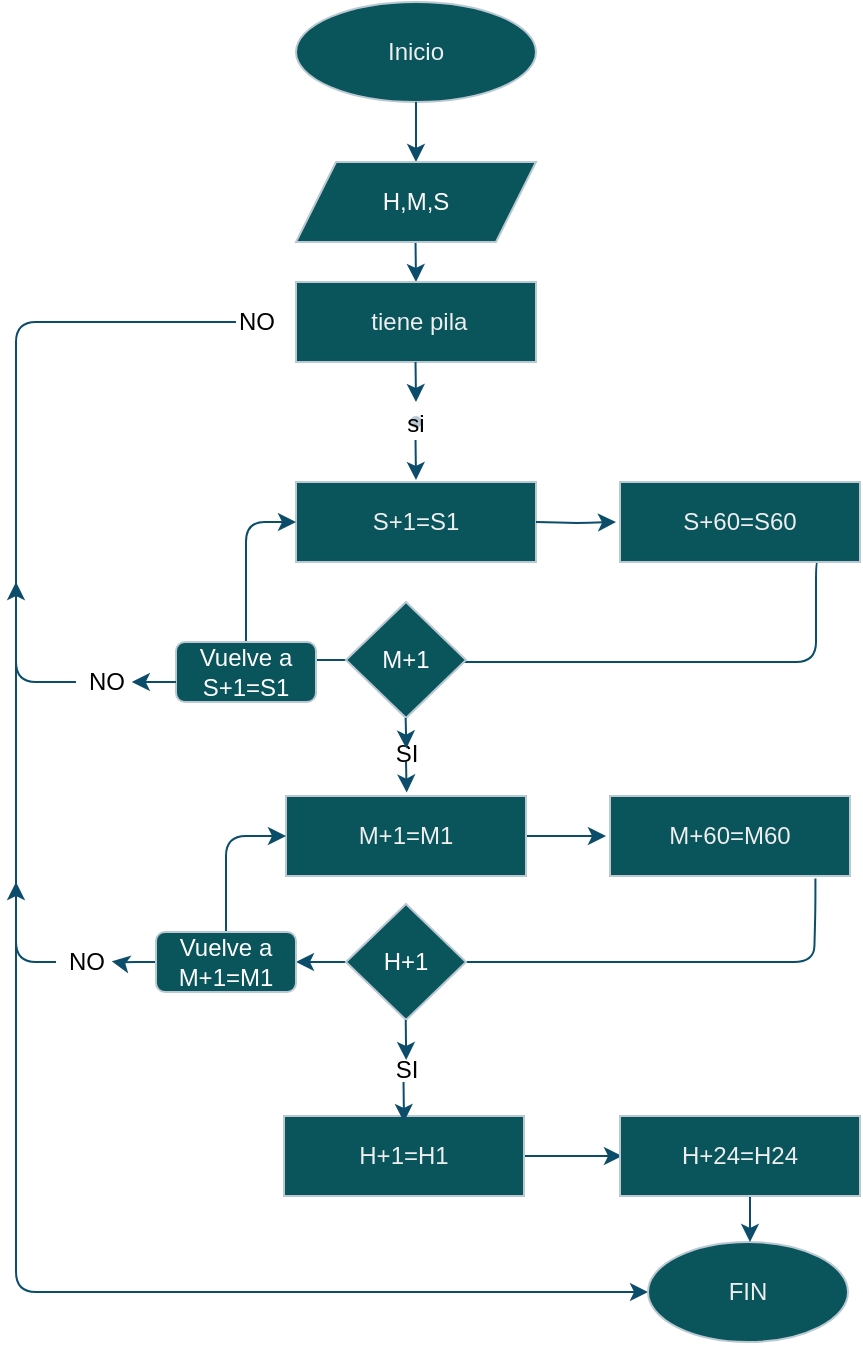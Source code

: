 <mxfile version="14.7.1" type="github">
  <diagram id="sje0wLm2HnywjYUL1JDj" name="Page-1">
    <mxGraphModel dx="654" dy="884" grid="1" gridSize="10" guides="1" tooltips="1" connect="1" arrows="1" fold="1" page="1" pageScale="1" pageWidth="827" pageHeight="1169" math="0" shadow="0">
      <root>
        <mxCell id="0" />
        <mxCell id="1" parent="0" />
        <mxCell id="i27Aa-CV5t0Ea0SbXD6f-1" value="Inicio" style="ellipse;whiteSpace=wrap;html=1;fillColor=#09555B;strokeColor=#BAC8D3;fontColor=#EEEEEE;" vertex="1" parent="1">
          <mxGeometry x="180" y="70" width="120" height="50" as="geometry" />
        </mxCell>
        <mxCell id="i27Aa-CV5t0Ea0SbXD6f-2" value="" style="endArrow=classic;html=1;exitX=0.5;exitY=1;exitDx=0;exitDy=0;strokeColor=#0B4D6A;" edge="1" parent="1" source="i27Aa-CV5t0Ea0SbXD6f-1">
          <mxGeometry width="50" height="50" relative="1" as="geometry">
            <mxPoint x="210" y="410" as="sourcePoint" />
            <mxPoint x="240" y="150" as="targetPoint" />
          </mxGeometry>
        </mxCell>
        <mxCell id="i27Aa-CV5t0Ea0SbXD6f-8" value="" style="endArrow=classic;html=1;exitX=0.5;exitY=1;exitDx=0;exitDy=0;strokeColor=#0B4D6A;" edge="1" parent="1">
          <mxGeometry width="50" height="50" relative="1" as="geometry">
            <mxPoint x="239.76" y="190" as="sourcePoint" />
            <mxPoint x="240" y="210" as="targetPoint" />
          </mxGeometry>
        </mxCell>
        <mxCell id="i27Aa-CV5t0Ea0SbXD6f-21" value="" style="edgeStyle=orthogonalEdgeStyle;curved=0;rounded=1;sketch=0;orthogonalLoop=1;jettySize=auto;html=1;strokeColor=#0B4D6A;entryX=0;entryY=0.5;entryDx=0;entryDy=0;" edge="1" parent="1" target="i27Aa-CV5t0Ea0SbXD6f-19">
          <mxGeometry relative="1" as="geometry">
            <mxPoint x="150" y="230" as="sourcePoint" />
            <mxPoint x="360" y="600" as="targetPoint" />
            <Array as="points">
              <mxPoint x="40" y="230" />
              <mxPoint x="40" y="715" />
            </Array>
          </mxGeometry>
        </mxCell>
        <mxCell id="i27Aa-CV5t0Ea0SbXD6f-9" value="&amp;nbsp;tiene pila" style="rounded=0;whiteSpace=wrap;html=1;fillColor=#09555B;strokeColor=#BAC8D3;fontColor=#EEEEEE;" vertex="1" parent="1">
          <mxGeometry x="180" y="210" width="120" height="40" as="geometry" />
        </mxCell>
        <mxCell id="i27Aa-CV5t0Ea0SbXD6f-11" value="" style="endArrow=classic;html=1;exitX=0.5;exitY=1;exitDx=0;exitDy=0;strokeColor=#0B4D6A;" edge="1" parent="1">
          <mxGeometry width="50" height="50" relative="1" as="geometry">
            <mxPoint x="239.76" y="250" as="sourcePoint" />
            <mxPoint x="240" y="270" as="targetPoint" />
          </mxGeometry>
        </mxCell>
        <mxCell id="i27Aa-CV5t0Ea0SbXD6f-12" value="S+1=S1" style="rounded=0;whiteSpace=wrap;html=1;fillColor=#09555B;strokeColor=#BAC8D3;fontColor=#EEEEEE;" vertex="1" parent="1">
          <mxGeometry x="180" y="310" width="120" height="40" as="geometry" />
        </mxCell>
        <mxCell id="i27Aa-CV5t0Ea0SbXD6f-31" value="" style="edgeStyle=orthogonalEdgeStyle;curved=0;rounded=1;sketch=0;orthogonalLoop=1;jettySize=auto;html=1;fontColor=#000000;strokeColor=#0B4D6A;" edge="1" parent="1" source="i27Aa-CV5t0Ea0SbXD6f-14">
          <mxGeometry relative="1" as="geometry">
            <mxPoint x="335" y="487" as="targetPoint" />
          </mxGeometry>
        </mxCell>
        <mxCell id="i27Aa-CV5t0Ea0SbXD6f-14" value="M+1=M1" style="rounded=0;whiteSpace=wrap;html=1;fillColor=#09555B;strokeColor=#BAC8D3;fontColor=#EEEEEE;" vertex="1" parent="1">
          <mxGeometry x="175" y="467" width="120" height="40" as="geometry" />
        </mxCell>
        <mxCell id="i27Aa-CV5t0Ea0SbXD6f-19" value="FIN" style="ellipse;whiteSpace=wrap;html=1;fillColor=#09555B;strokeColor=#BAC8D3;fontColor=#EEEEEE;" vertex="1" parent="1">
          <mxGeometry x="356" y="690" width="100" height="50" as="geometry" />
        </mxCell>
        <mxCell id="i27Aa-CV5t0Ea0SbXD6f-22" value="si" style="shape=waypoint;sketch=0;size=6;pointerEvents=1;points=[];fillColor=none;resizable=0;rotatable=0;perimeter=centerPerimeter;snapToPoint=1;rounded=0;strokeColor=#BAC8D3;" vertex="1" parent="1">
          <mxGeometry x="220" y="260" width="40" height="40" as="geometry" />
        </mxCell>
        <mxCell id="i27Aa-CV5t0Ea0SbXD6f-23" value="" style="endArrow=classic;html=1;exitX=0.5;exitY=1;exitDx=0;exitDy=0;strokeColor=#0B4D6A;" edge="1" parent="1">
          <mxGeometry width="50" height="50" relative="1" as="geometry">
            <mxPoint x="239.76" y="289" as="sourcePoint" />
            <mxPoint x="240" y="309" as="targetPoint" />
          </mxGeometry>
        </mxCell>
        <mxCell id="i27Aa-CV5t0Ea0SbXD6f-24" value="" style="endArrow=classic;html=1;strokeColor=#0B4D6A;entryX=0.503;entryY=-0.043;entryDx=0;entryDy=0;entryPerimeter=0;" edge="1" parent="1" target="i27Aa-CV5t0Ea0SbXD6f-14">
          <mxGeometry width="50" height="50" relative="1" as="geometry">
            <mxPoint x="235" y="450" as="sourcePoint" />
            <mxPoint x="235" y="460" as="targetPoint" />
          </mxGeometry>
        </mxCell>
        <mxCell id="i27Aa-CV5t0Ea0SbXD6f-25" value="SI" style="text;html=1;align=center;verticalAlign=middle;resizable=0;points=[];autosize=1;strokeColor=none;fontColor=#000000;" vertex="1" parent="1">
          <mxGeometry x="220" y="436" width="30" height="20" as="geometry" />
        </mxCell>
        <mxCell id="i27Aa-CV5t0Ea0SbXD6f-35" value="" style="edgeStyle=orthogonalEdgeStyle;curved=0;rounded=1;sketch=0;orthogonalLoop=1;jettySize=auto;html=1;fontColor=#000000;strokeColor=#0B4D6A;" edge="1" parent="1">
          <mxGeometry relative="1" as="geometry">
            <mxPoint x="293" y="647" as="sourcePoint" />
            <mxPoint x="343" y="647" as="targetPoint" />
          </mxGeometry>
        </mxCell>
        <mxCell id="i27Aa-CV5t0Ea0SbXD6f-26" value="H+1=H1" style="rounded=0;whiteSpace=wrap;html=1;fillColor=#09555B;strokeColor=#BAC8D3;fontColor=#EEEEEE;" vertex="1" parent="1">
          <mxGeometry x="174" y="627" width="120" height="40" as="geometry" />
        </mxCell>
        <mxCell id="i27Aa-CV5t0Ea0SbXD6f-27" value="" style="endArrow=classic;html=1;exitX=0.5;exitY=1;exitDx=0;exitDy=0;strokeColor=#0B4D6A;" edge="1" parent="1">
          <mxGeometry width="50" height="50" relative="1" as="geometry">
            <mxPoint x="407" y="667.0" as="sourcePoint" />
            <mxPoint x="407" y="690" as="targetPoint" />
          </mxGeometry>
        </mxCell>
        <mxCell id="i27Aa-CV5t0Ea0SbXD6f-28" value="" style="endArrow=classic;html=1;exitX=0.5;exitY=1;exitDx=0;exitDy=0;strokeColor=#0B4D6A;" edge="1" parent="1">
          <mxGeometry width="50" height="50" relative="1" as="geometry">
            <mxPoint x="233.76" y="610.0" as="sourcePoint" />
            <mxPoint x="234" y="630.0" as="targetPoint" />
          </mxGeometry>
        </mxCell>
        <mxCell id="i27Aa-CV5t0Ea0SbXD6f-29" value="SI" style="text;html=1;align=center;verticalAlign=middle;resizable=0;points=[];autosize=1;strokeColor=none;fontColor=#000000;" vertex="1" parent="1">
          <mxGeometry x="220" y="594" width="30" height="20" as="geometry" />
        </mxCell>
        <mxCell id="i27Aa-CV5t0Ea0SbXD6f-30" value="M+60=M60" style="whiteSpace=wrap;html=1;rounded=0;fontColor=#EEEEEE;strokeColor=#BAC8D3;fillColor=#09555B;" vertex="1" parent="1">
          <mxGeometry x="337" y="467" width="120" height="40" as="geometry" />
        </mxCell>
        <mxCell id="i27Aa-CV5t0Ea0SbXD6f-32" value="" style="edgeStyle=orthogonalEdgeStyle;curved=0;rounded=1;sketch=0;orthogonalLoop=1;jettySize=auto;html=1;fontColor=#000000;strokeColor=#0B4D6A;" edge="1" parent="1">
          <mxGeometry relative="1" as="geometry">
            <mxPoint x="300" y="330" as="sourcePoint" />
            <mxPoint x="340" y="330" as="targetPoint" />
          </mxGeometry>
        </mxCell>
        <mxCell id="i27Aa-CV5t0Ea0SbXD6f-40" value="" style="edgeStyle=orthogonalEdgeStyle;curved=0;rounded=1;sketch=0;orthogonalLoop=1;jettySize=auto;html=1;fontColor=#000000;strokeColor=#0B4D6A;exitX=0.825;exitY=1.075;exitDx=0;exitDy=0;exitPerimeter=0;entryX=1;entryY=1;entryDx=0;entryDy=0;" edge="1" parent="1" target="i27Aa-CV5t0Ea0SbXD6f-45">
          <mxGeometry relative="1" as="geometry">
            <mxPoint x="441" y="350" as="sourcePoint" />
            <mxPoint x="250" y="376" as="targetPoint" />
            <Array as="points">
              <mxPoint x="440" y="350" />
              <mxPoint x="440" y="400" />
              <mxPoint x="250" y="400" />
              <mxPoint x="250" y="396" />
            </Array>
          </mxGeometry>
        </mxCell>
        <mxCell id="i27Aa-CV5t0Ea0SbXD6f-33" value="S+60=S60" style="whiteSpace=wrap;html=1;rounded=0;fontColor=#EEEEEE;strokeColor=#BAC8D3;fillColor=#09555B;" vertex="1" parent="1">
          <mxGeometry x="342" y="310" width="120" height="40" as="geometry" />
        </mxCell>
        <mxCell id="i27Aa-CV5t0Ea0SbXD6f-34" value="H+24=H24" style="rounded=0;whiteSpace=wrap;html=1;fillColor=#09555B;strokeColor=#BAC8D3;fontColor=#EEEEEE;" vertex="1" parent="1">
          <mxGeometry x="342" y="627" width="120" height="40" as="geometry" />
        </mxCell>
        <mxCell id="i27Aa-CV5t0Ea0SbXD6f-36" value="NO" style="text;html=1;align=center;verticalAlign=middle;resizable=0;points=[];autosize=1;strokeColor=none;fontColor=#000000;" vertex="1" parent="1">
          <mxGeometry x="145" y="220" width="30" height="20" as="geometry" />
        </mxCell>
        <mxCell id="i27Aa-CV5t0Ea0SbXD6f-41" value="" style="edgeStyle=orthogonalEdgeStyle;curved=0;rounded=1;sketch=0;orthogonalLoop=1;jettySize=auto;html=1;fontColor=#000000;strokeColor=#0B4D6A;exitX=0.856;exitY=1.03;exitDx=0;exitDy=0;exitPerimeter=0;" edge="1" parent="1" source="i27Aa-CV5t0Ea0SbXD6f-30">
          <mxGeometry relative="1" as="geometry">
            <mxPoint x="440.01" y="523.98" as="sourcePoint" />
            <mxPoint x="250" y="549.98" as="targetPoint" />
            <Array as="points">
              <mxPoint x="440" y="524" />
              <mxPoint x="439" y="524" />
              <mxPoint x="439" y="550" />
            </Array>
          </mxGeometry>
        </mxCell>
        <mxCell id="i27Aa-CV5t0Ea0SbXD6f-44" value="&lt;font color=&quot;#ffffff&quot;&gt;H,M,S&lt;/font&gt;" style="shape=parallelogram;perimeter=parallelogramPerimeter;whiteSpace=wrap;html=1;fixedSize=1;rounded=0;sketch=0;fontColor=#000000;strokeColor=#BAC8D3;fillColor=#09555B;" vertex="1" parent="1">
          <mxGeometry x="180" y="150" width="120" height="40" as="geometry" />
        </mxCell>
        <mxCell id="i27Aa-CV5t0Ea0SbXD6f-47" value="" style="edgeStyle=orthogonalEdgeStyle;curved=0;rounded=1;sketch=0;orthogonalLoop=1;jettySize=auto;html=1;fontColor=#000000;strokeColor=#0B4D6A;" edge="1" parent="1" source="i27Aa-CV5t0Ea0SbXD6f-45" target="i27Aa-CV5t0Ea0SbXD6f-48">
          <mxGeometry relative="1" as="geometry">
            <mxPoint x="180" y="399" as="targetPoint" />
          </mxGeometry>
        </mxCell>
        <mxCell id="i27Aa-CV5t0Ea0SbXD6f-45" value="&lt;font color=&quot;#ffffff&quot;&gt;M+1&lt;/font&gt;" style="rhombus;whiteSpace=wrap;html=1;rounded=0;sketch=0;fontColor=#000000;strokeColor=#BAC8D3;fillColor=#09555B;" vertex="1" parent="1">
          <mxGeometry x="205" y="370" width="60" height="58" as="geometry" />
        </mxCell>
        <mxCell id="i27Aa-CV5t0Ea0SbXD6f-49" value="" style="edgeStyle=orthogonalEdgeStyle;curved=0;rounded=1;sketch=0;orthogonalLoop=1;jettySize=auto;html=1;fontColor=#000000;strokeColor=#0B4D6A;entryX=0;entryY=0.5;entryDx=0;entryDy=0;" edge="1" parent="1" source="i27Aa-CV5t0Ea0SbXD6f-48" target="i27Aa-CV5t0Ea0SbXD6f-12">
          <mxGeometry relative="1" as="geometry" />
        </mxCell>
        <mxCell id="i27Aa-CV5t0Ea0SbXD6f-48" value="&lt;font color=&quot;#ffffff&quot;&gt;Vuelve a S+1=S1&lt;/font&gt;" style="rounded=1;whiteSpace=wrap;html=1;sketch=0;fontColor=#000000;strokeColor=#BAC8D3;fillColor=#09555B;" vertex="1" parent="1">
          <mxGeometry x="120" y="390" width="70" height="30" as="geometry" />
        </mxCell>
        <mxCell id="i27Aa-CV5t0Ea0SbXD6f-50" value="" style="endArrow=classic;html=1;strokeColor=#0B4D6A;entryX=0.503;entryY=-0.043;entryDx=0;entryDy=0;entryPerimeter=0;" edge="1" parent="1">
          <mxGeometry width="50" height="50" relative="1" as="geometry">
            <mxPoint x="234.82" y="428" as="sourcePoint" />
            <mxPoint x="235.18" y="443.28" as="targetPoint" />
          </mxGeometry>
        </mxCell>
        <mxCell id="i27Aa-CV5t0Ea0SbXD6f-53" value="" style="edgeStyle=orthogonalEdgeStyle;curved=0;rounded=1;sketch=0;orthogonalLoop=1;jettySize=auto;html=1;fontColor=#000000;strokeColor=#0B4D6A;" edge="1" parent="1" source="i27Aa-CV5t0Ea0SbXD6f-51" target="i27Aa-CV5t0Ea0SbXD6f-52">
          <mxGeometry relative="1" as="geometry" />
        </mxCell>
        <mxCell id="i27Aa-CV5t0Ea0SbXD6f-51" value="&lt;font color=&quot;#ffffff&quot;&gt;H+1&lt;/font&gt;" style="rhombus;whiteSpace=wrap;html=1;rounded=0;sketch=0;fontColor=#000000;strokeColor=#BAC8D3;fillColor=#09555B;" vertex="1" parent="1">
          <mxGeometry x="205" y="521" width="60" height="58" as="geometry" />
        </mxCell>
        <mxCell id="i27Aa-CV5t0Ea0SbXD6f-54" style="edgeStyle=orthogonalEdgeStyle;curved=0;rounded=1;sketch=0;orthogonalLoop=1;jettySize=auto;html=1;entryX=0;entryY=0.5;entryDx=0;entryDy=0;fontColor=#000000;strokeColor=#0B4D6A;" edge="1" parent="1" source="i27Aa-CV5t0Ea0SbXD6f-52" target="i27Aa-CV5t0Ea0SbXD6f-14">
          <mxGeometry relative="1" as="geometry" />
        </mxCell>
        <mxCell id="i27Aa-CV5t0Ea0SbXD6f-58" value="" style="edgeStyle=orthogonalEdgeStyle;curved=0;rounded=1;sketch=0;orthogonalLoop=1;jettySize=auto;html=1;fontColor=#000000;strokeColor=#0B4D6A;entryX=0.929;entryY=0.481;entryDx=0;entryDy=0;entryPerimeter=0;" edge="1" parent="1" source="i27Aa-CV5t0Ea0SbXD6f-52" target="i27Aa-CV5t0Ea0SbXD6f-59">
          <mxGeometry relative="1" as="geometry">
            <mxPoint x="80" y="550" as="targetPoint" />
            <Array as="points" />
          </mxGeometry>
        </mxCell>
        <mxCell id="i27Aa-CV5t0Ea0SbXD6f-52" value="&lt;font color=&quot;#ffffff&quot;&gt;Vuelve a M+1=M1&lt;/font&gt;" style="rounded=1;whiteSpace=wrap;html=1;sketch=0;fontColor=#000000;strokeColor=#BAC8D3;fillColor=#09555B;" vertex="1" parent="1">
          <mxGeometry x="110" y="535" width="70" height="30" as="geometry" />
        </mxCell>
        <mxCell id="i27Aa-CV5t0Ea0SbXD6f-55" value="" style="endArrow=classic;html=1;exitX=0.5;exitY=1;exitDx=0;exitDy=0;strokeColor=#0B4D6A;" edge="1" parent="1">
          <mxGeometry width="50" height="50" relative="1" as="geometry">
            <mxPoint x="234.86" y="579" as="sourcePoint" />
            <mxPoint x="235.1" y="599" as="targetPoint" />
          </mxGeometry>
        </mxCell>
        <mxCell id="i27Aa-CV5t0Ea0SbXD6f-60" style="edgeStyle=orthogonalEdgeStyle;curved=0;rounded=1;sketch=0;orthogonalLoop=1;jettySize=auto;html=1;fontColor=#000000;strokeColor=#0B4D6A;" edge="1" parent="1" source="i27Aa-CV5t0Ea0SbXD6f-59">
          <mxGeometry relative="1" as="geometry">
            <mxPoint x="40" y="510" as="targetPoint" />
          </mxGeometry>
        </mxCell>
        <mxCell id="i27Aa-CV5t0Ea0SbXD6f-59" value="NO" style="text;html=1;align=center;verticalAlign=middle;resizable=0;points=[];autosize=1;strokeColor=none;fontColor=#000000;" vertex="1" parent="1">
          <mxGeometry x="60" y="540" width="30" height="20" as="geometry" />
        </mxCell>
        <mxCell id="i27Aa-CV5t0Ea0SbXD6f-62" value="" style="edgeStyle=orthogonalEdgeStyle;curved=0;rounded=1;sketch=0;orthogonalLoop=1;jettySize=auto;html=1;fontColor=#000000;strokeColor=#0B4D6A;entryX=0.929;entryY=0.481;entryDx=0;entryDy=0;entryPerimeter=0;" edge="1" target="i27Aa-CV5t0Ea0SbXD6f-63" parent="1">
          <mxGeometry relative="1" as="geometry">
            <mxPoint x="120" y="410.0" as="sourcePoint" />
            <mxPoint x="90" y="410" as="targetPoint" />
            <Array as="points" />
          </mxGeometry>
        </mxCell>
        <mxCell id="i27Aa-CV5t0Ea0SbXD6f-63" value="NO" style="text;html=1;align=center;verticalAlign=middle;resizable=0;points=[];autosize=1;strokeColor=none;fontColor=#000000;" vertex="1" parent="1">
          <mxGeometry x="70" y="400" width="30" height="20" as="geometry" />
        </mxCell>
        <mxCell id="i27Aa-CV5t0Ea0SbXD6f-64" style="edgeStyle=orthogonalEdgeStyle;curved=0;rounded=1;sketch=0;orthogonalLoop=1;jettySize=auto;html=1;fontColor=#000000;strokeColor=#0B4D6A;" edge="1" source="i27Aa-CV5t0Ea0SbXD6f-63" parent="1">
          <mxGeometry relative="1" as="geometry">
            <mxPoint x="40" y="360" as="targetPoint" />
            <Array as="points">
              <mxPoint x="40" y="410" />
              <mxPoint x="40" y="370" />
            </Array>
          </mxGeometry>
        </mxCell>
      </root>
    </mxGraphModel>
  </diagram>
</mxfile>
